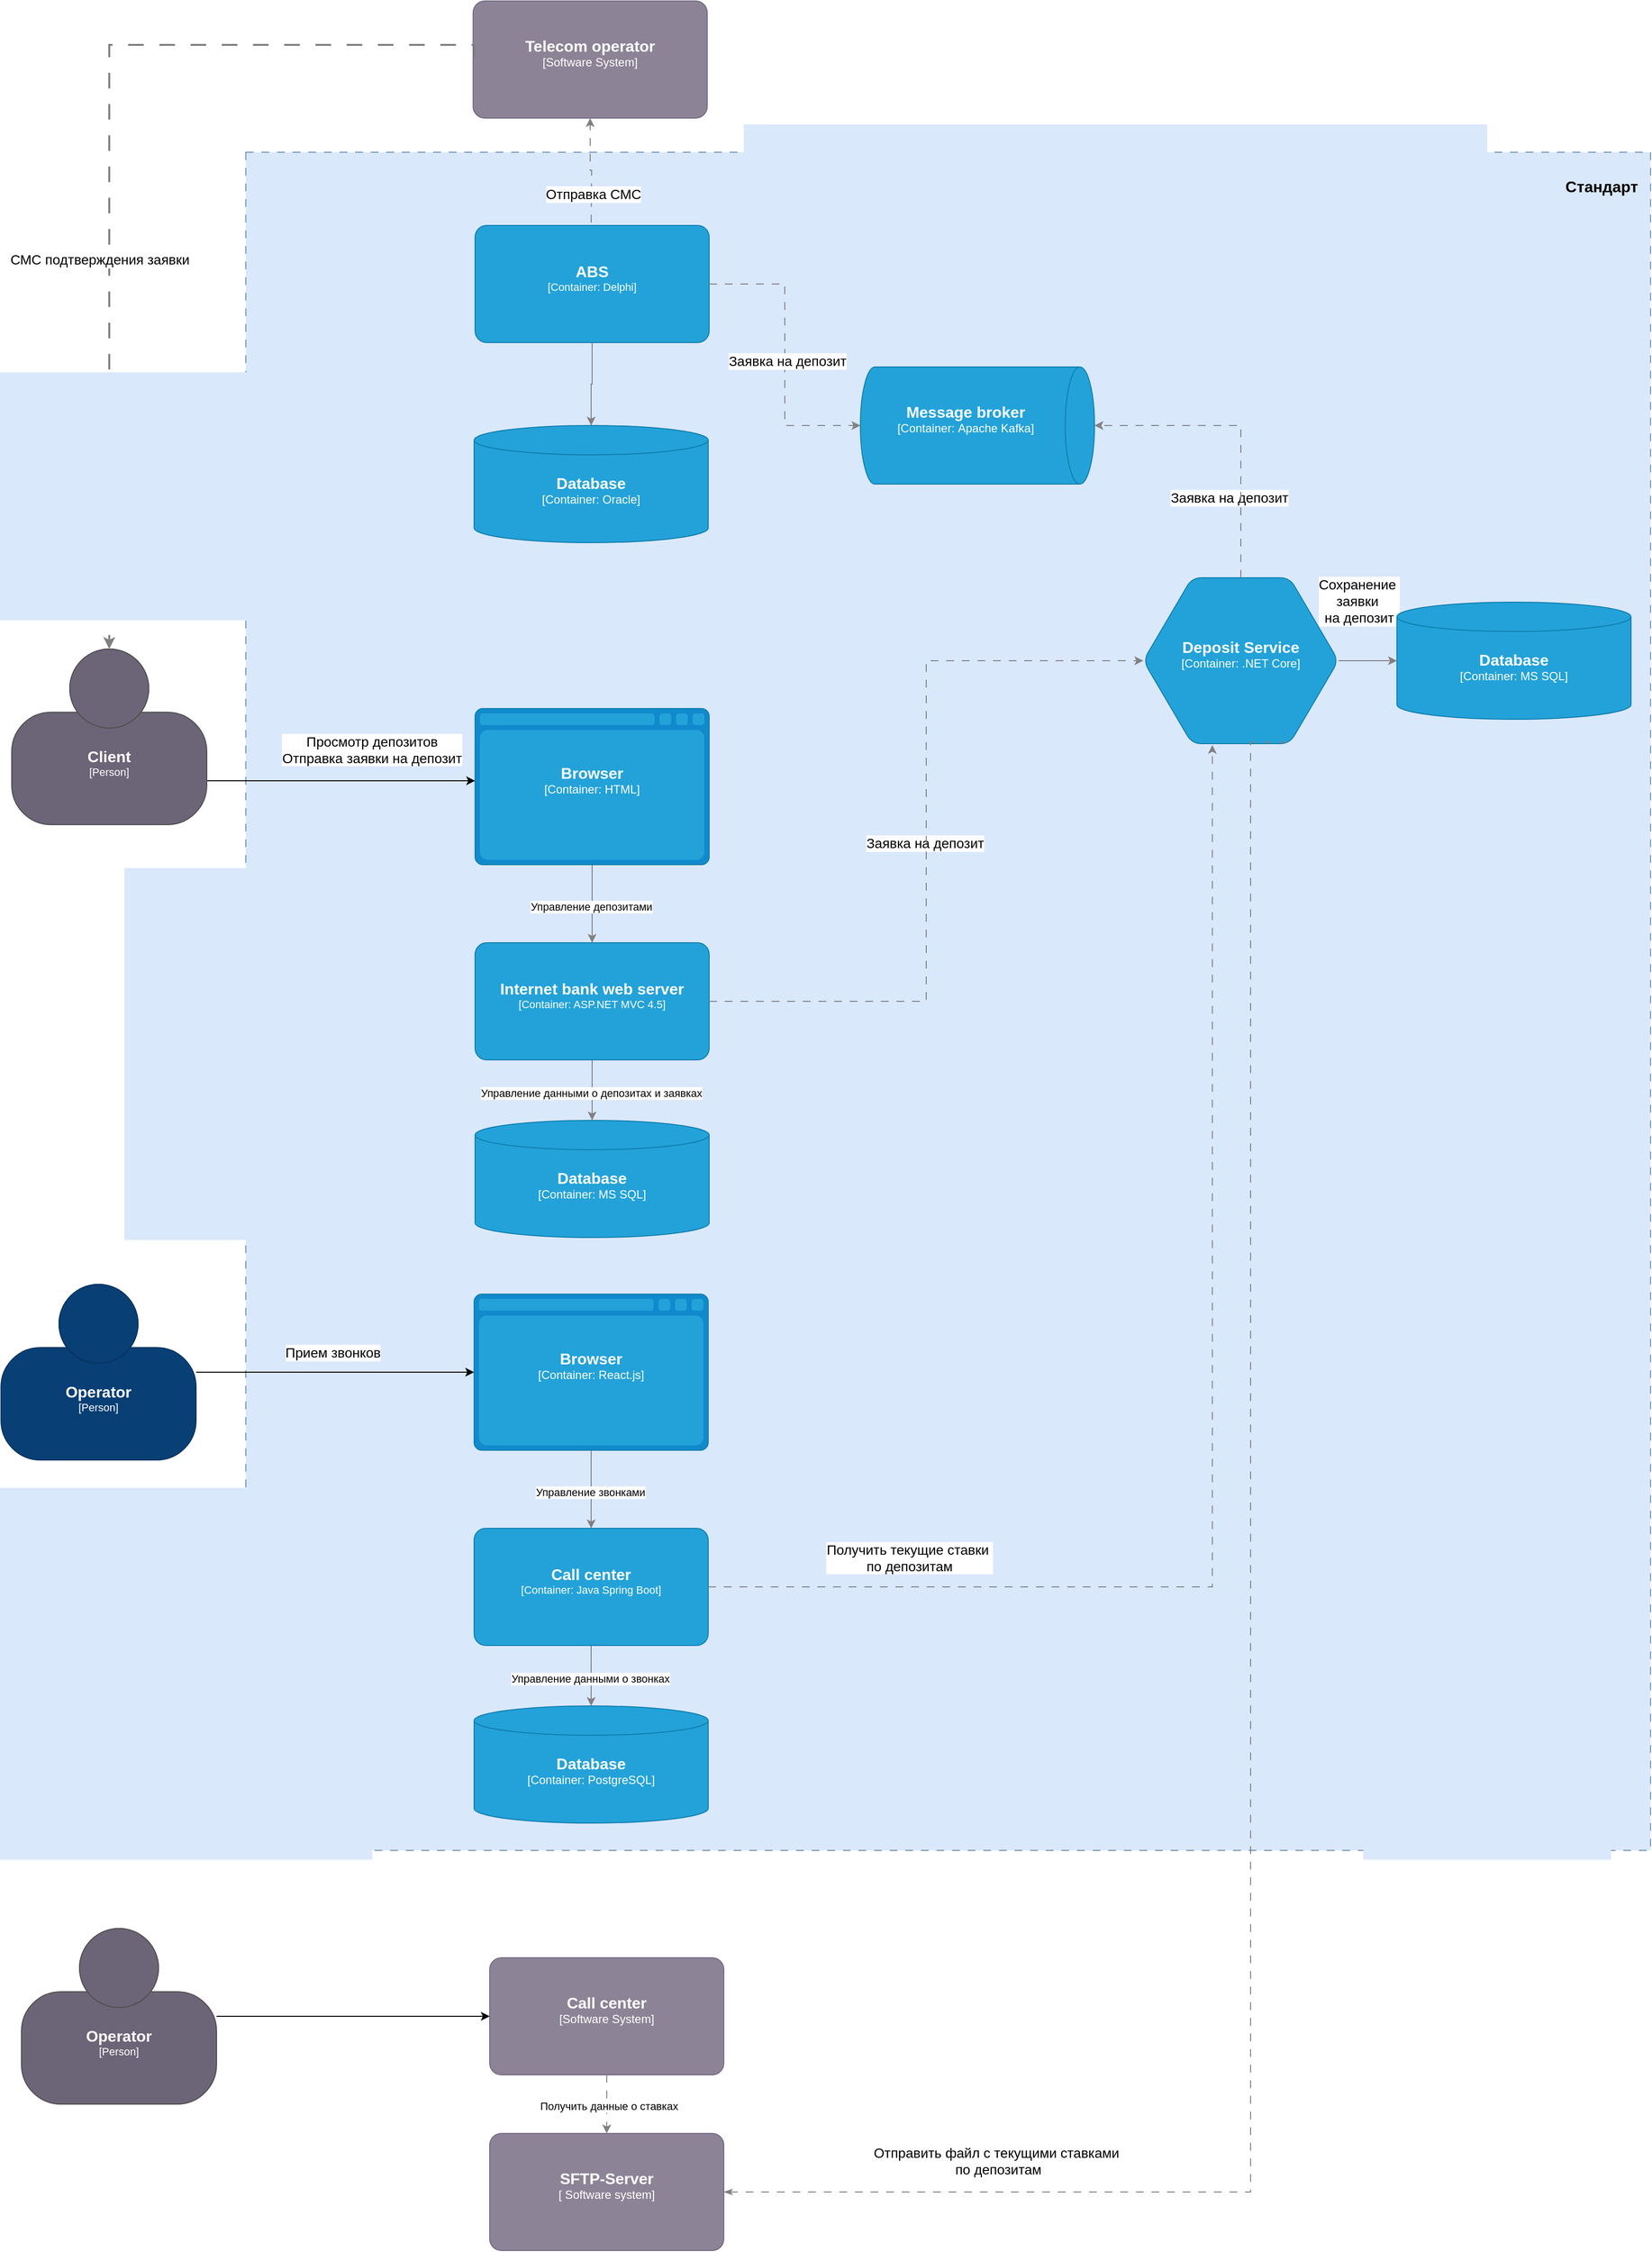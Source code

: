 <mxfile version="26.2.2">
  <diagram name="Страница — 1" id="ZuPGvZtwAR4wR8xBhLt8">
    <mxGraphModel dx="2025" dy="1380" grid="1" gridSize="10" guides="1" tooltips="1" connect="1" arrows="1" fold="1" page="1" pageScale="1" pageWidth="1654" pageHeight="1169" math="0" shadow="0">
      <root>
        <mxCell id="0" />
        <mxCell id="1" parent="0" />
        <mxCell id="SCF3WHq6haqzqRKpb7or-4" value="" style="rounded=0;whiteSpace=wrap;html=1;fillColor=#dae8fc;strokeColor=#6c8ebf;fillStyle=solid;dashed=1;dashPattern=8 8;" parent="1" vertex="1">
          <mxGeometry x="260" y="390" width="1440" height="1740" as="geometry" />
        </mxCell>
        <mxCell id="SCF3WHq6haqzqRKpb7or-3" style="edgeStyle=orthogonalEdgeStyle;rounded=0;orthogonalLoop=1;jettySize=auto;html=1;exitX=1;exitY=0.75;exitDx=0;exitDy=0;exitPerimeter=0;" parent="1" source="6K21hE7B_25wVP2OrtQ--6" edge="1">
          <mxGeometry relative="1" as="geometry">
            <mxPoint x="495" y="1034" as="targetPoint" />
          </mxGeometry>
        </mxCell>
        <object placeholders="1" c4Name="Client" c4Type="Person" c4Description="" label="&lt;font style=&quot;font-size: 16px&quot;&gt;&lt;b&gt;%c4Name%&lt;/b&gt;&lt;/font&gt;&lt;div&gt;[%c4Type%]&lt;/div&gt;&lt;br&gt;&lt;div&gt;&lt;font style=&quot;font-size: 11px&quot;&gt;&lt;font color=&quot;#cccccc&quot;&gt;%c4Description%&lt;/font&gt;&lt;/div&gt;" id="6K21hE7B_25wVP2OrtQ--6">
          <mxCell style="html=1;fontSize=11;dashed=0;whiteSpace=wrap;fillColor=#6C6477;strokeColor=#4D4D4D;fontColor=#ffffff;shape=mxgraph.c4.person2;align=center;metaEdit=1;points=[[0.5,0,0],[1,0.5,0],[1,0.75,0],[0.75,1,0],[0.5,1,0],[0.25,1,0],[0,0.75,0],[0,0.5,0]];resizable=0;" parent="1" vertex="1">
            <mxGeometry x="20" y="899" width="200" height="180" as="geometry" />
          </mxCell>
        </object>
        <object placeholders="1" c4Name="Telecom operator" c4Type="Software System" c4Description="" label="&lt;font style=&quot;font-size: 16px&quot;&gt;&lt;b&gt;%c4Name%&lt;/b&gt;&lt;/font&gt;&lt;div&gt;[%c4Type%]&lt;/div&gt;&lt;br&gt;&lt;div&gt;&lt;font style=&quot;font-size: 11px&quot;&gt;&lt;font color=&quot;#cccccc&quot;&gt;%c4Description%&lt;/font&gt;&lt;/div&gt;" id="6K21hE7B_25wVP2OrtQ--15">
          <mxCell style="rounded=1;whiteSpace=wrap;html=1;labelBackgroundColor=none;fillColor=#8C8496;fontColor=#ffffff;align=center;arcSize=10;strokeColor=#736782;metaEdit=1;resizable=0;points=[[0.25,0,0],[0.5,0,0],[0.75,0,0],[1,0.25,0],[1,0.5,0],[1,0.75,0],[0.75,1,0],[0.5,1,0],[0.25,1,0],[0,0.75,0],[0,0.5,0],[0,0.25,0]];" parent="1" vertex="1">
            <mxGeometry x="493" y="235" width="240" height="120" as="geometry" />
          </mxCell>
        </object>
        <mxCell id="6K21hE7B_25wVP2OrtQ--16" style="edgeStyle=orthogonalEdgeStyle;rounded=0;orthogonalLoop=1;jettySize=auto;html=1;strokeWidth=1;strokeColor=#808080;dashed=1;dashPattern=8 8;" parent="1" target="6K21hE7B_25wVP2OrtQ--15" edge="1">
          <mxGeometry relative="1" as="geometry">
            <mxPoint x="930" y="571" as="targetPoint" />
            <mxPoint x="614.0" y="462" as="sourcePoint" />
          </mxGeometry>
        </mxCell>
        <mxCell id="6K21hE7B_25wVP2OrtQ--23" value="Отправка СМС" style="edgeLabel;html=1;align=center;verticalAlign=middle;resizable=0;points=[];fontSize=14;" parent="6K21hE7B_25wVP2OrtQ--16" vertex="1" connectable="0">
          <mxGeometry x="-0.143" y="1" relative="1" as="geometry">
            <mxPoint x="2" y="17" as="offset" />
          </mxGeometry>
        </mxCell>
        <mxCell id="6K21hE7B_25wVP2OrtQ--32" value="Стандарт" style="text;html=1;align=center;verticalAlign=middle;whiteSpace=wrap;rounded=0;fontStyle=1;fontSize=16;" parent="1" vertex="1">
          <mxGeometry x="1620" y="410" width="60" height="30" as="geometry" />
        </mxCell>
        <mxCell id="pjNkSmXGuTjZCD84pebg-2" style="edgeStyle=orthogonalEdgeStyle;rounded=0;orthogonalLoop=1;jettySize=auto;html=1;exitX=0.006;exitY=0.483;exitDx=0;exitDy=0;exitPerimeter=0;entryX=0.5;entryY=0;entryDx=0;entryDy=0;entryPerimeter=0;strokeWidth=2;dashed=1;dashPattern=8 8;strokeColor=#808080;" parent="1" source="6K21hE7B_25wVP2OrtQ--15" target="6K21hE7B_25wVP2OrtQ--6" edge="1">
          <mxGeometry relative="1" as="geometry">
            <Array as="points">
              <mxPoint x="494" y="280" />
              <mxPoint x="120" y="280" />
            </Array>
          </mxGeometry>
        </mxCell>
        <mxCell id="pjNkSmXGuTjZCD84pebg-3" value="СМС подтверждения заявки" style="edgeLabel;html=1;align=center;verticalAlign=middle;resizable=0;points=[];fontSize=14;" parent="pjNkSmXGuTjZCD84pebg-2" vertex="1" connectable="0">
          <mxGeometry x="-0.111" y="-3" relative="1" as="geometry">
            <mxPoint x="-7" y="160" as="offset" />
          </mxGeometry>
        </mxCell>
        <mxCell id="SCF3WHq6haqzqRKpb7or-5" value="Просмотр депозитов&lt;div&gt;Отправка заявки на депозит&lt;/div&gt;" style="edgeLabel;html=1;align=center;verticalAlign=middle;resizable=0;points=[];fontSize=14;" parent="1" vertex="1" connectable="0">
          <mxGeometry x="400.003" y="1008" as="geometry">
            <mxPoint x="-11" y="-6" as="offset" />
          </mxGeometry>
        </mxCell>
        <mxCell id="SCF3WHq6haqzqRKpb7or-9" value="Заявка на депозит" style="edgeLabel;html=1;align=center;verticalAlign=middle;resizable=0;points=[];fontSize=14;" parent="1" vertex="1" connectable="0">
          <mxGeometry x="827" y="1230.003" as="geometry">
            <mxPoint x="129" y="-132" as="offset" />
          </mxGeometry>
        </mxCell>
        <mxCell id="SCF3WHq6haqzqRKpb7or-10" value="Заявка на депозит" style="edgeLabel;html=1;align=center;verticalAlign=middle;resizable=0;points=[];fontSize=14;" parent="1" vertex="1" connectable="0">
          <mxGeometry x="1263" y="870.003" as="geometry">
            <mxPoint x="5" y="-126" as="offset" />
          </mxGeometry>
        </mxCell>
        <mxCell id="t642FKJHol486gJKxGSQ-4" style="edgeStyle=orthogonalEdgeStyle;rounded=0;orthogonalLoop=1;jettySize=auto;html=1;exitX=1;exitY=0.5;exitDx=0;exitDy=0;exitPerimeter=0;strokeColor=#808080;" parent="1" source="t642FKJHol486gJKxGSQ-1" target="t642FKJHol486gJKxGSQ-3" edge="1">
          <mxGeometry relative="1" as="geometry" />
        </mxCell>
        <mxCell id="t642FKJHol486gJKxGSQ-5" value="Сохранение&amp;nbsp;&lt;div&gt;заявки&amp;nbsp;&lt;/div&gt;&lt;div&gt;на депозит&lt;/div&gt;" style="edgeLabel;html=1;align=center;verticalAlign=middle;resizable=0;points=[];fontSize=14;" parent="t642FKJHol486gJKxGSQ-4" vertex="1" connectable="0">
          <mxGeometry x="-0.235" y="-2" relative="1" as="geometry">
            <mxPoint x="-2" y="-63" as="offset" />
          </mxGeometry>
        </mxCell>
        <object placeholders="1" c4Name="Deposit Service" c4Type="Container" c4Technology=".NET Core" c4Description="" label="&lt;font style=&quot;font-size: 16px&quot;&gt;&lt;b&gt;%c4Name%&lt;/b&gt;&lt;/font&gt;&lt;div&gt;[%c4Type%:&amp;nbsp;%c4Technology%]&lt;/div&gt;&lt;br&gt;&lt;div&gt;&lt;font style=&quot;font-size: 11px&quot;&gt;&lt;font color=&quot;#E6E6E6&quot;&gt;%c4Description%&lt;/font&gt;&lt;/div&gt;" id="t642FKJHol486gJKxGSQ-1">
          <mxCell style="shape=hexagon;size=50;perimeter=hexagonPerimeter2;whiteSpace=wrap;html=1;fixedSize=1;rounded=1;labelBackgroundColor=none;fillColor=#23A2D9;fontSize=12;fontColor=#ffffff;align=center;strokeColor=#0E7DAD;metaEdit=1;points=[[0.5,0,0],[1,0.25,0],[1,0.5,0],[1,0.75,0],[0.5,1,0],[0,0.75,0],[0,0.5,0],[0,0.25,0]];resizable=0;" parent="1" vertex="1">
            <mxGeometry x="1180" y="826" width="200" height="170" as="geometry" />
          </mxCell>
        </object>
        <object placeholders="1" c4Name="Message broker" c4Type="Container" c4Technology="Apache Kafka" c4Description="" label="&lt;font style=&quot;font-size: 16px&quot;&gt;&lt;b&gt;%c4Name%&lt;/b&gt;&lt;/font&gt;&lt;div&gt;[%c4Type%:&amp;nbsp;%c4Technology%]&lt;/div&gt;&lt;br&gt;&lt;div&gt;&lt;font style=&quot;font-size: 11px&quot;&gt;&lt;font color=&quot;#E6E6E6&quot;&gt;%c4Description%&lt;/font&gt;&lt;/div&gt;" id="t642FKJHol486gJKxGSQ-2">
          <mxCell style="shape=cylinder3;size=15;direction=south;whiteSpace=wrap;html=1;boundedLbl=1;rounded=0;labelBackgroundColor=none;fillColor=#23A2D9;fontSize=12;fontColor=#ffffff;align=center;strokeColor=#0E7DAD;metaEdit=1;points=[[0.5,0,0],[1,0.25,0],[1,0.5,0],[1,0.75,0],[0.5,1,0],[0,0.75,0],[0,0.5,0],[0,0.25,0]];resizable=0;" parent="1" vertex="1">
            <mxGeometry x="890" y="610" width="240" height="120" as="geometry" />
          </mxCell>
        </object>
        <object placeholders="1" c4Name="Database" c4Type="Container" c4Technology="MS SQL" c4Description="" label="&lt;font style=&quot;font-size: 16px&quot;&gt;&lt;b&gt;%c4Name%&lt;/b&gt;&lt;/font&gt;&lt;div&gt;[%c4Type%:&amp;nbsp;%c4Technology%]&lt;/div&gt;&lt;br&gt;&lt;div&gt;&lt;font style=&quot;font-size: 11px&quot;&gt;&lt;font color=&quot;#E6E6E6&quot;&gt;%c4Description%&lt;/font&gt;&lt;/div&gt;" id="t642FKJHol486gJKxGSQ-3">
          <mxCell style="shape=cylinder3;size=15;whiteSpace=wrap;html=1;boundedLbl=1;rounded=0;labelBackgroundColor=none;fillColor=#23A2D9;fontSize=12;fontColor=#ffffff;align=center;strokeColor=#0E7DAD;metaEdit=1;points=[[0.5,0,0],[1,0.25,0],[1,0.5,0],[1,0.75,0],[0.5,1,0],[0,0.75,0],[0,0.5,0],[0,0.25,0]];resizable=0;" parent="1" vertex="1">
            <mxGeometry x="1440" y="851" width="240" height="120" as="geometry" />
          </mxCell>
        </object>
        <mxCell id="t642FKJHol486gJKxGSQ-10" style="edgeStyle=orthogonalEdgeStyle;rounded=0;orthogonalLoop=1;jettySize=auto;html=1;exitX=0.5;exitY=1;exitDx=0;exitDy=0;exitPerimeter=0;strokeWidth=1;strokeColor=#808080;" parent="1" source="t642FKJHol486gJKxGSQ-6" target="t642FKJHol486gJKxGSQ-9" edge="1">
          <mxGeometry relative="1" as="geometry" />
        </mxCell>
        <mxCell id="t642FKJHol486gJKxGSQ-14" value="Управление данными о депозитах и заявках" style="edgeLabel;html=1;align=center;verticalAlign=middle;resizable=0;points=[];" parent="t642FKJHol486gJKxGSQ-10" vertex="1" connectable="0">
          <mxGeometry x="0.097" y="-1" relative="1" as="geometry">
            <mxPoint as="offset" />
          </mxGeometry>
        </mxCell>
        <object placeholders="1" c4Name="Internet bank web server" c4Type="Container" c4Technology="ASP.NET MVC 4.5" c4Description="" label="&lt;font style=&quot;font-size: 16px&quot;&gt;&lt;b&gt;%c4Name%&lt;/b&gt;&lt;/font&gt;&lt;div&gt;[%c4Type%: %c4Technology%]&lt;/div&gt;&lt;br&gt;&lt;div&gt;&lt;font style=&quot;font-size: 11px&quot;&gt;&lt;font color=&quot;#E6E6E6&quot;&gt;%c4Description%&lt;/font&gt;&lt;/div&gt;" id="t642FKJHol486gJKxGSQ-6">
          <mxCell style="rounded=1;whiteSpace=wrap;html=1;fontSize=11;labelBackgroundColor=none;fillColor=#23A2D9;fontColor=#ffffff;align=center;arcSize=10;strokeColor=#0E7DAD;metaEdit=1;resizable=0;points=[[0.25,0,0],[0.5,0,0],[0.75,0,0],[1,0.25,0],[1,0.5,0],[1,0.75,0],[0.75,1,0],[0.5,1,0],[0.25,1,0],[0,0.75,0],[0,0.5,0],[0,0.25,0]];" parent="1" vertex="1">
            <mxGeometry x="495" y="1200" width="240" height="120" as="geometry" />
          </mxCell>
        </object>
        <mxCell id="t642FKJHol486gJKxGSQ-8" style="edgeStyle=orthogonalEdgeStyle;rounded=0;orthogonalLoop=1;jettySize=auto;html=1;strokeWidth=1;strokeColor=#808080;" parent="1" source="t642FKJHol486gJKxGSQ-7" target="t642FKJHol486gJKxGSQ-6" edge="1">
          <mxGeometry relative="1" as="geometry" />
        </mxCell>
        <mxCell id="t642FKJHol486gJKxGSQ-12" value="Управление депозитами" style="edgeLabel;html=1;align=center;verticalAlign=middle;resizable=0;points=[];" parent="t642FKJHol486gJKxGSQ-8" vertex="1" connectable="0">
          <mxGeometry x="0.074" y="-1" relative="1" as="geometry">
            <mxPoint as="offset" />
          </mxGeometry>
        </mxCell>
        <object placeholders="1" c4Name="Browser" c4Type="Container" c4Technology="HTML" c4Description="" label="&lt;font style=&quot;font-size: 16px&quot;&gt;&lt;b&gt;%c4Name%&lt;/b&gt;&lt;/font&gt;&lt;div&gt;[%c4Type%:&amp;nbsp;%c4Technology%]&lt;/div&gt;&lt;br&gt;&lt;div&gt;&lt;font style=&quot;font-size: 11px&quot;&gt;&lt;font color=&quot;#E6E6E6&quot;&gt;%c4Description%&lt;/font&gt;&lt;/div&gt;" id="t642FKJHol486gJKxGSQ-7">
          <mxCell style="shape=mxgraph.c4.webBrowserContainer2;whiteSpace=wrap;html=1;boundedLbl=1;rounded=0;labelBackgroundColor=none;strokeColor=#118ACD;fillColor=#23A2D9;strokeColor=#118ACD;strokeColor2=#0E7DAD;fontSize=12;fontColor=#ffffff;align=center;metaEdit=1;points=[[0.5,0,0],[1,0.25,0],[1,0.5,0],[1,0.75,0],[0.5,1,0],[0,0.75,0],[0,0.5,0],[0,0.25,0]];resizable=0;" parent="1" vertex="1">
            <mxGeometry x="495" y="960" width="240" height="160" as="geometry" />
          </mxCell>
        </object>
        <object placeholders="1" c4Name="Database" c4Type="Container" c4Technology="MS SQL" c4Description="" label="&lt;font style=&quot;font-size: 16px&quot;&gt;&lt;b&gt;%c4Name%&lt;/b&gt;&lt;/font&gt;&lt;div&gt;[%c4Type%:&amp;nbsp;%c4Technology%]&lt;/div&gt;&lt;br&gt;&lt;div&gt;&lt;font style=&quot;font-size: 11px&quot;&gt;&lt;font color=&quot;#E6E6E6&quot;&gt;%c4Description%&lt;/font&gt;&lt;/div&gt;" id="t642FKJHol486gJKxGSQ-9">
          <mxCell style="shape=cylinder3;size=15;whiteSpace=wrap;html=1;boundedLbl=1;rounded=0;labelBackgroundColor=none;fillColor=#23A2D9;fontSize=12;fontColor=#ffffff;align=center;strokeColor=#0E7DAD;metaEdit=1;points=[[0.5,0,0],[1,0.25,0],[1,0.5,0],[1,0.75,0],[0.5,1,0],[0,0.75,0],[0,0.5,0],[0,0.25,0]];resizable=0;" parent="1" vertex="1">
            <mxGeometry x="495" y="1382" width="240" height="120" as="geometry" />
          </mxCell>
        </object>
        <mxCell id="t642FKJHol486gJKxGSQ-17" style="edgeStyle=orthogonalEdgeStyle;rounded=0;orthogonalLoop=1;jettySize=auto;html=1;strokeColor=#808080;" parent="1" source="t642FKJHol486gJKxGSQ-15" target="t642FKJHol486gJKxGSQ-16" edge="1">
          <mxGeometry relative="1" as="geometry" />
        </mxCell>
        <object placeholders="1" c4Name="ABS" c4Type="Container" c4Technology="Delphi" c4Description="" label="&lt;font style=&quot;font-size: 16px&quot;&gt;&lt;b&gt;%c4Name%&lt;/b&gt;&lt;/font&gt;&lt;div&gt;[%c4Type%: %c4Technology%]&lt;/div&gt;&lt;br&gt;&lt;div&gt;&lt;font style=&quot;font-size: 11px&quot;&gt;&lt;font color=&quot;#E6E6E6&quot;&gt;%c4Description%&lt;/font&gt;&lt;/div&gt;" id="t642FKJHol486gJKxGSQ-15">
          <mxCell style="rounded=1;whiteSpace=wrap;html=1;fontSize=11;labelBackgroundColor=none;fillColor=#23A2D9;fontColor=#ffffff;align=center;arcSize=10;strokeColor=#0E7DAD;metaEdit=1;resizable=0;points=[[0.25,0,0],[0.5,0,0],[0.75,0,0],[1,0.25,0],[1,0.5,0],[1,0.75,0],[0.75,1,0],[0.5,1,0],[0.25,1,0],[0,0.75,0],[0,0.5,0],[0,0.25,0]];" parent="1" vertex="1">
            <mxGeometry x="495" y="465" width="240" height="120" as="geometry" />
          </mxCell>
        </object>
        <object placeholders="1" c4Name="Database" c4Type="Container" c4Technology="Oracle" c4Description="" label="&lt;font style=&quot;font-size: 16px&quot;&gt;&lt;b&gt;%c4Name%&lt;/b&gt;&lt;/font&gt;&lt;div&gt;[%c4Type%:&amp;nbsp;%c4Technology%]&lt;/div&gt;&lt;br&gt;&lt;div&gt;&lt;font style=&quot;font-size: 11px&quot;&gt;&lt;font color=&quot;#E6E6E6&quot;&gt;%c4Description%&lt;/font&gt;&lt;/div&gt;" id="t642FKJHol486gJKxGSQ-16">
          <mxCell style="shape=cylinder3;size=15;whiteSpace=wrap;html=1;boundedLbl=1;rounded=0;labelBackgroundColor=none;fillColor=#23A2D9;fontSize=12;fontColor=#ffffff;align=center;strokeColor=#0E7DAD;metaEdit=1;points=[[0.5,0,0],[1,0.25,0],[1,0.5,0],[1,0.75,0],[0.5,1,0],[0,0.75,0],[0,0.5,0],[0,0.25,0]];resizable=0;" parent="1" vertex="1">
            <mxGeometry x="494" y="670" width="240" height="120" as="geometry" />
          </mxCell>
        </object>
        <mxCell id="t642FKJHol486gJKxGSQ-18" style="edgeStyle=orthogonalEdgeStyle;rounded=0;orthogonalLoop=1;jettySize=auto;html=1;exitX=1;exitY=0.5;exitDx=0;exitDy=0;exitPerimeter=0;entryX=0;entryY=0.5;entryDx=0;entryDy=0;entryPerimeter=0;dashed=1;dashPattern=8 8;strokeColor=#808080;" parent="1" source="t642FKJHol486gJKxGSQ-6" target="t642FKJHol486gJKxGSQ-1" edge="1">
          <mxGeometry relative="1" as="geometry" />
        </mxCell>
        <mxCell id="t642FKJHol486gJKxGSQ-19" style="edgeStyle=orthogonalEdgeStyle;rounded=0;orthogonalLoop=1;jettySize=auto;html=1;exitX=0.5;exitY=0;exitDx=0;exitDy=0;exitPerimeter=0;entryX=0.5;entryY=0;entryDx=0;entryDy=0;entryPerimeter=0;dashed=1;dashPattern=8 8;strokeColor=#808080;" parent="1" source="t642FKJHol486gJKxGSQ-1" target="t642FKJHol486gJKxGSQ-2" edge="1">
          <mxGeometry relative="1" as="geometry" />
        </mxCell>
        <mxCell id="t642FKJHol486gJKxGSQ-20" style="edgeStyle=orthogonalEdgeStyle;rounded=0;orthogonalLoop=1;jettySize=auto;html=1;exitX=1;exitY=0.5;exitDx=0;exitDy=0;exitPerimeter=0;entryX=0.5;entryY=1;entryDx=0;entryDy=0;entryPerimeter=0;dashed=1;dashPattern=8 8;strokeColor=#808080;" parent="1" source="t642FKJHol486gJKxGSQ-15" target="t642FKJHol486gJKxGSQ-2" edge="1">
          <mxGeometry relative="1" as="geometry" />
        </mxCell>
        <mxCell id="t642FKJHol486gJKxGSQ-22" value="Заявка на депозит" style="edgeLabel;html=1;align=center;verticalAlign=middle;resizable=0;points=[];fontSize=14;" parent="1" vertex="1" connectable="0">
          <mxGeometry x="810" y="730.003" as="geometry">
            <mxPoint x="5" y="-126" as="offset" />
          </mxGeometry>
        </mxCell>
        <object placeholders="1" c4Name="Operator" c4Type="Person" c4Description="" label="&lt;font style=&quot;font-size: 16px&quot;&gt;&lt;b&gt;%c4Name%&lt;/b&gt;&lt;/font&gt;&lt;div&gt;[%c4Type%]&lt;/div&gt;&lt;br&gt;&lt;div&gt;&lt;font style=&quot;font-size: 11px&quot;&gt;&lt;font color=&quot;#cccccc&quot;&gt;%c4Description%&lt;/font&gt;&lt;/div&gt;" id="mTNhH2WPqF00q7KRUcOM-2">
          <mxCell style="html=1;fontSize=11;dashed=0;whiteSpace=wrap;fillColor=#083F75;strokeColor=#06315C;fontColor=#ffffff;shape=mxgraph.c4.person2;align=center;metaEdit=1;points=[[0.5,0,0],[1,0.5,0],[1,0.75,0],[0.75,1,0],[0.5,1,0],[0.25,1,0],[0,0.75,0],[0,0.5,0]];resizable=0;" vertex="1" parent="1">
            <mxGeometry x="9" y="1550" width="200" height="180" as="geometry" />
          </mxCell>
        </object>
        <mxCell id="mTNhH2WPqF00q7KRUcOM-3" style="edgeStyle=orthogonalEdgeStyle;rounded=0;orthogonalLoop=1;jettySize=auto;html=1;exitX=0.5;exitY=1;exitDx=0;exitDy=0;exitPerimeter=0;strokeWidth=1;strokeColor=#808080;" edge="1" parent="1" source="mTNhH2WPqF00q7KRUcOM-5" target="mTNhH2WPqF00q7KRUcOM-9">
          <mxGeometry relative="1" as="geometry" />
        </mxCell>
        <mxCell id="mTNhH2WPqF00q7KRUcOM-4" value="Управление данными о звонках" style="edgeLabel;html=1;align=center;verticalAlign=middle;resizable=0;points=[];" vertex="1" connectable="0" parent="mTNhH2WPqF00q7KRUcOM-3">
          <mxGeometry x="0.097" y="-1" relative="1" as="geometry">
            <mxPoint as="offset" />
          </mxGeometry>
        </mxCell>
        <object placeholders="1" c4Name="Call center" c4Type="Container" c4Technology="Java Spring Boot" c4Description="" label="&lt;font style=&quot;font-size: 16px&quot;&gt;&lt;b&gt;%c4Name%&lt;/b&gt;&lt;/font&gt;&lt;div&gt;[%c4Type%: %c4Technology%]&lt;/div&gt;&lt;br&gt;&lt;div&gt;&lt;font style=&quot;font-size: 11px&quot;&gt;&lt;font color=&quot;#E6E6E6&quot;&gt;%c4Description%&lt;/font&gt;&lt;/div&gt;" id="mTNhH2WPqF00q7KRUcOM-5">
          <mxCell style="rounded=1;whiteSpace=wrap;html=1;fontSize=11;labelBackgroundColor=none;fillColor=#23A2D9;fontColor=#ffffff;align=center;arcSize=10;strokeColor=#0E7DAD;metaEdit=1;resizable=0;points=[[0.25,0,0],[0.5,0,0],[0.75,0,0],[1,0.25,0],[1,0.5,0],[1,0.75,0],[0.75,1,0],[0.5,1,0],[0.25,1,0],[0,0.75,0],[0,0.5,0],[0,0.25,0]];" vertex="1" parent="1">
            <mxGeometry x="494" y="1800" width="240" height="120" as="geometry" />
          </mxCell>
        </object>
        <mxCell id="mTNhH2WPqF00q7KRUcOM-6" style="edgeStyle=orthogonalEdgeStyle;rounded=0;orthogonalLoop=1;jettySize=auto;html=1;strokeWidth=1;strokeColor=#808080;" edge="1" parent="1" source="mTNhH2WPqF00q7KRUcOM-8" target="mTNhH2WPqF00q7KRUcOM-5">
          <mxGeometry relative="1" as="geometry" />
        </mxCell>
        <mxCell id="mTNhH2WPqF00q7KRUcOM-7" value="Управление звонками" style="edgeLabel;html=1;align=center;verticalAlign=middle;resizable=0;points=[];" vertex="1" connectable="0" parent="mTNhH2WPqF00q7KRUcOM-6">
          <mxGeometry x="0.074" y="-1" relative="1" as="geometry">
            <mxPoint as="offset" />
          </mxGeometry>
        </mxCell>
        <object placeholders="1" c4Name="Browser" c4Type="Container" c4Technology="React.js" c4Description="" label="&lt;font style=&quot;font-size: 16px&quot;&gt;&lt;b&gt;%c4Name%&lt;/b&gt;&lt;/font&gt;&lt;div&gt;[%c4Type%:&amp;nbsp;%c4Technology%]&lt;/div&gt;&lt;br&gt;&lt;div&gt;&lt;font style=&quot;font-size: 11px&quot;&gt;&lt;font color=&quot;#E6E6E6&quot;&gt;%c4Description%&lt;/font&gt;&lt;/div&gt;" id="mTNhH2WPqF00q7KRUcOM-8">
          <mxCell style="shape=mxgraph.c4.webBrowserContainer2;whiteSpace=wrap;html=1;boundedLbl=1;rounded=0;labelBackgroundColor=none;strokeColor=#118ACD;fillColor=#23A2D9;strokeColor=#118ACD;strokeColor2=#0E7DAD;fontSize=12;fontColor=#ffffff;align=center;metaEdit=1;points=[[0.5,0,0],[1,0.25,0],[1,0.5,0],[1,0.75,0],[0.5,1,0],[0,0.75,0],[0,0.5,0],[0,0.25,0]];resizable=0;" vertex="1" parent="1">
            <mxGeometry x="494" y="1560" width="240" height="160" as="geometry" />
          </mxCell>
        </object>
        <object placeholders="1" c4Name="Database" c4Type="Container" c4Technology="PostgreSQL" c4Description="" label="&lt;font style=&quot;font-size: 16px&quot;&gt;&lt;b&gt;%c4Name%&lt;/b&gt;&lt;/font&gt;&lt;div&gt;[%c4Type%:&amp;nbsp;%c4Technology%]&lt;/div&gt;&lt;br&gt;&lt;div&gt;&lt;font style=&quot;font-size: 11px&quot;&gt;&lt;font color=&quot;#E6E6E6&quot;&gt;%c4Description%&lt;/font&gt;&lt;/div&gt;" id="mTNhH2WPqF00q7KRUcOM-9">
          <mxCell style="shape=cylinder3;size=15;whiteSpace=wrap;html=1;boundedLbl=1;rounded=0;labelBackgroundColor=none;fillColor=#23A2D9;fontSize=12;fontColor=#ffffff;align=center;strokeColor=#0E7DAD;metaEdit=1;points=[[0.5,0,0],[1,0.25,0],[1,0.5,0],[1,0.75,0],[0.5,1,0],[0,0.75,0],[0,0.5,0],[0,0.25,0]];resizable=0;" vertex="1" parent="1">
            <mxGeometry x="494" y="1982" width="240" height="120" as="geometry" />
          </mxCell>
        </object>
        <mxCell id="mTNhH2WPqF00q7KRUcOM-10" style="edgeStyle=orthogonalEdgeStyle;rounded=0;orthogonalLoop=1;jettySize=auto;html=1;entryX=0;entryY=0.5;entryDx=0;entryDy=0;entryPerimeter=0;" edge="1" parent="1" source="mTNhH2WPqF00q7KRUcOM-2" target="mTNhH2WPqF00q7KRUcOM-8">
          <mxGeometry relative="1" as="geometry" />
        </mxCell>
        <mxCell id="mTNhH2WPqF00q7KRUcOM-11" value="Прием звонков" style="edgeLabel;html=1;align=center;verticalAlign=middle;resizable=0;points=[];fontSize=14;" vertex="1" connectable="0" parent="1">
          <mxGeometry x="400.003" y="1442" as="geometry">
            <mxPoint x="-51" y="178" as="offset" />
          </mxGeometry>
        </mxCell>
        <mxCell id="mTNhH2WPqF00q7KRUcOM-12" style="edgeStyle=orthogonalEdgeStyle;rounded=0;orthogonalLoop=1;jettySize=auto;html=1;exitX=1;exitY=0.5;exitDx=0;exitDy=0;exitPerimeter=0;entryX=0.354;entryY=1.008;entryDx=0;entryDy=0;entryPerimeter=0;strokeWidth=1;strokeColor=#808080;dashed=1;dashPattern=8 8;" edge="1" parent="1" source="mTNhH2WPqF00q7KRUcOM-5" target="t642FKJHol486gJKxGSQ-1">
          <mxGeometry relative="1" as="geometry" />
        </mxCell>
        <mxCell id="mTNhH2WPqF00q7KRUcOM-13" value="Получить текущие ставки&amp;nbsp;&lt;div&gt;по депозитам&lt;/div&gt;" style="edgeLabel;html=1;align=center;verticalAlign=middle;resizable=0;points=[];fontSize=14;" vertex="1" connectable="0" parent="1">
          <mxGeometry x="940.001" y="1830.004" as="geometry" />
        </mxCell>
        <object placeholders="1" c4Name="Operator" c4Type="Person" c4Description="" label="&lt;font style=&quot;font-size: 16px&quot;&gt;&lt;b&gt;%c4Name%&lt;/b&gt;&lt;/font&gt;&lt;div&gt;[%c4Type%]&lt;/div&gt;&lt;br&gt;&lt;div&gt;&lt;font style=&quot;font-size: 11px&quot;&gt;&lt;font color=&quot;#cccccc&quot;&gt;%c4Description%&lt;/font&gt;&lt;/div&gt;" id="mTNhH2WPqF00q7KRUcOM-14">
          <mxCell style="html=1;fontSize=11;dashed=0;whiteSpace=wrap;fillColor=#6C6477;strokeColor=#4D4D4D;fontColor=#ffffff;shape=mxgraph.c4.person2;align=center;metaEdit=1;points=[[0.5,0,0],[1,0.5,0],[1,0.75,0],[0.75,1,0],[0.5,1,0],[0.25,1,0],[0,0.75,0],[0,0.5,0]];resizable=0;" vertex="1" parent="1">
            <mxGeometry x="30" y="2210" width="200" height="180" as="geometry" />
          </mxCell>
        </object>
        <object placeholders="1" c4Name="Call center" c4Type="Software System" c4Description="" label="&lt;font style=&quot;font-size: 16px&quot;&gt;&lt;b&gt;%c4Name%&lt;/b&gt;&lt;/font&gt;&lt;div&gt;[%c4Type%]&lt;/div&gt;&lt;br&gt;&lt;div&gt;&lt;font style=&quot;font-size: 11px&quot;&gt;&lt;font color=&quot;#cccccc&quot;&gt;%c4Description%&lt;/font&gt;&lt;/div&gt;" id="mTNhH2WPqF00q7KRUcOM-16">
          <mxCell style="rounded=1;whiteSpace=wrap;html=1;labelBackgroundColor=none;fillColor=#8C8496;fontColor=#ffffff;align=center;arcSize=10;strokeColor=#736782;metaEdit=1;resizable=0;points=[[0.25,0,0],[0.5,0,0],[0.75,0,0],[1,0.25,0],[1,0.5,0],[1,0.75,0],[0.75,1,0],[0.5,1,0],[0.25,1,0],[0,0.75,0],[0,0.5,0],[0,0.25,0]];" vertex="1" parent="1">
            <mxGeometry x="510" y="2240" width="240" height="120" as="geometry" />
          </mxCell>
        </object>
        <mxCell id="mTNhH2WPqF00q7KRUcOM-17" style="edgeStyle=orthogonalEdgeStyle;rounded=0;orthogonalLoop=1;jettySize=auto;html=1;entryX=0;entryY=0.5;entryDx=0;entryDy=0;entryPerimeter=0;" edge="1" parent="1" source="mTNhH2WPqF00q7KRUcOM-14" target="mTNhH2WPqF00q7KRUcOM-16">
          <mxGeometry relative="1" as="geometry" />
        </mxCell>
        <object placeholders="1" c4Name="SFTP-Server" c4Type=" Software system" c4Description="" label="&lt;font style=&quot;font-size: 16px&quot;&gt;&lt;b&gt;%c4Name%&lt;/b&gt;&lt;/font&gt;&lt;div&gt;[%c4Type%]&lt;/div&gt;&lt;br&gt;&lt;div&gt;&lt;font style=&quot;font-size: 11px&quot;&gt;&lt;font color=&quot;#cccccc&quot;&gt;%c4Description%&lt;/font&gt;&lt;/div&gt;" id="mTNhH2WPqF00q7KRUcOM-18">
          <mxCell style="rounded=1;whiteSpace=wrap;html=1;labelBackgroundColor=none;fillColor=#8C8496;fontColor=#ffffff;align=center;arcSize=10;strokeColor=#736782;metaEdit=1;resizable=0;points=[[0.25,0,0],[0.5,0,0],[0.75,0,0],[1,0.25,0],[1,0.5,0],[1,0.75,0],[0.75,1,0],[0.5,1,0],[0.25,1,0],[0,0.75,0],[0,0.5,0],[0,0.25,0]];" vertex="1" parent="1">
            <mxGeometry x="510" y="2420" width="240" height="120" as="geometry" />
          </mxCell>
        </object>
        <mxCell id="mTNhH2WPqF00q7KRUcOM-19" style="edgeStyle=orthogonalEdgeStyle;rounded=0;orthogonalLoop=1;jettySize=auto;html=1;exitX=0.5;exitY=1;exitDx=0;exitDy=0;exitPerimeter=0;entryX=0.5;entryY=0;entryDx=0;entryDy=0;entryPerimeter=0;dashed=1;dashPattern=8 8;strokeColor=#808080;" edge="1" parent="1" source="mTNhH2WPqF00q7KRUcOM-16" target="mTNhH2WPqF00q7KRUcOM-18">
          <mxGeometry relative="1" as="geometry" />
        </mxCell>
        <mxCell id="mTNhH2WPqF00q7KRUcOM-20" value="Получить данные о ставках" style="edgeLabel;html=1;align=center;verticalAlign=middle;resizable=0;points=[];" vertex="1" connectable="0" parent="mTNhH2WPqF00q7KRUcOM-19">
          <mxGeometry x="0.056" y="2" relative="1" as="geometry">
            <mxPoint as="offset" />
          </mxGeometry>
        </mxCell>
        <mxCell id="mTNhH2WPqF00q7KRUcOM-21" style="edgeStyle=orthogonalEdgeStyle;rounded=0;orthogonalLoop=1;jettySize=auto;html=1;exitX=1;exitY=0.5;exitDx=0;exitDy=0;exitPerimeter=0;entryX=0.748;entryY=0.992;entryDx=0;entryDy=0;entryPerimeter=0;endArrow=none;endFill=1;dashed=1;dashPattern=8 8;startArrow=classicThin;startFill=1;strokeColor=#808080;" edge="1" parent="1" source="mTNhH2WPqF00q7KRUcOM-18" target="t642FKJHol486gJKxGSQ-1">
          <mxGeometry relative="1" as="geometry">
            <Array as="points">
              <mxPoint x="1290" y="2480" />
              <mxPoint x="1290" y="995" />
            </Array>
          </mxGeometry>
        </mxCell>
        <mxCell id="mTNhH2WPqF00q7KRUcOM-22" value="Отправить файл с текущими ставками&amp;nbsp;&lt;div&gt;по депозитам&lt;/div&gt;" style="edgeLabel;html=1;align=center;verticalAlign=middle;resizable=0;points=[];fontSize=14;" vertex="1" connectable="0" parent="1">
          <mxGeometry x="1050.001" y="2520.004" as="geometry">
            <mxPoint x="-19" y="-72" as="offset" />
          </mxGeometry>
        </mxCell>
      </root>
    </mxGraphModel>
  </diagram>
</mxfile>
